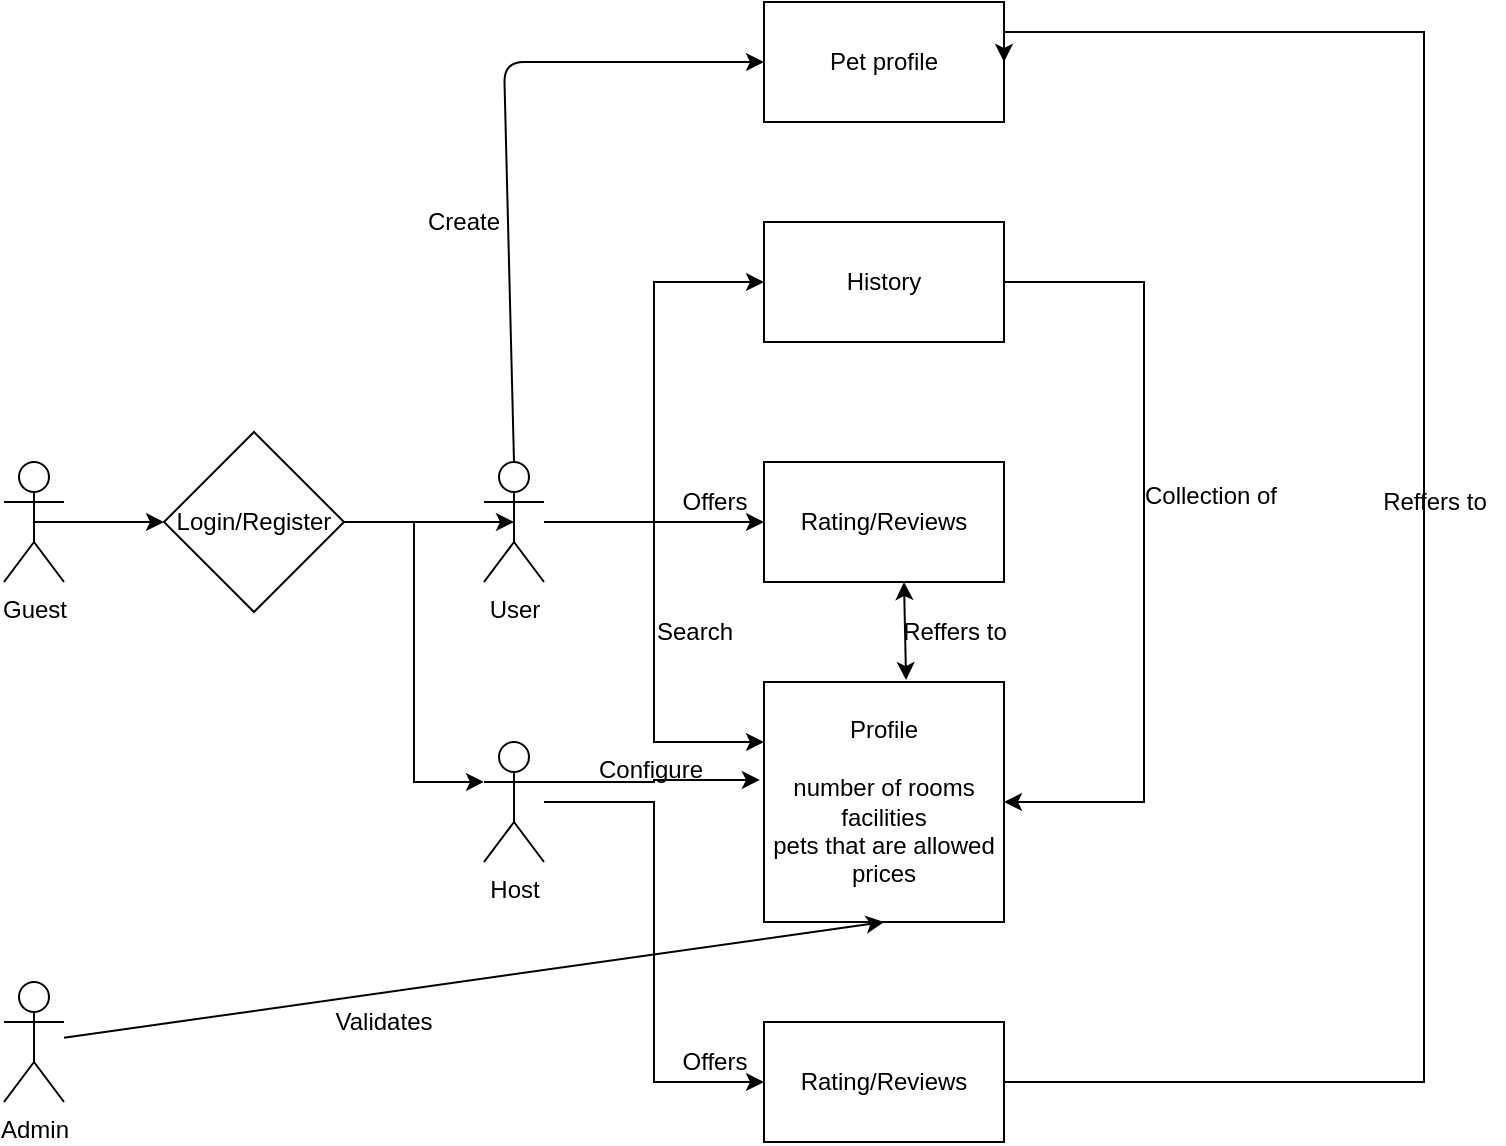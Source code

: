 <mxfile version="13.0.4" type="device"><diagram id="753vH_t1SSuvxBaCeHHf" name="Page-1"><mxGraphModel dx="868" dy="450" grid="1" gridSize="10" guides="1" tooltips="1" connect="1" arrows="1" fold="1" page="1" pageScale="1" pageWidth="850" pageHeight="1100" math="0" shadow="0"><root><mxCell id="0"/><mxCell id="1" parent="0"/><mxCell id="H3CYFeU-KA9DmMUVRd_N-1" value="Admin" style="shape=umlActor;verticalLabelPosition=bottom;labelBackgroundColor=#ffffff;verticalAlign=top;html=1;outlineConnect=0;" vertex="1" parent="1"><mxGeometry x="110" y="670" width="30" height="60" as="geometry"/></mxCell><mxCell id="H3CYFeU-KA9DmMUVRd_N-21" style="edgeStyle=orthogonalEdgeStyle;rounded=0;orthogonalLoop=1;jettySize=auto;html=1;entryX=0;entryY=0.5;entryDx=0;entryDy=0;" edge="1" parent="1" source="H3CYFeU-KA9DmMUVRd_N-2" target="H3CYFeU-KA9DmMUVRd_N-19"><mxGeometry relative="1" as="geometry"/></mxCell><mxCell id="H3CYFeU-KA9DmMUVRd_N-24" style="edgeStyle=orthogonalEdgeStyle;rounded=0;orthogonalLoop=1;jettySize=auto;html=1;entryX=0;entryY=0.25;entryDx=0;entryDy=0;" edge="1" parent="1" source="H3CYFeU-KA9DmMUVRd_N-2" target="H3CYFeU-KA9DmMUVRd_N-16"><mxGeometry relative="1" as="geometry"/></mxCell><mxCell id="H3CYFeU-KA9DmMUVRd_N-27" style="edgeStyle=orthogonalEdgeStyle;rounded=0;orthogonalLoop=1;jettySize=auto;html=1;entryX=0;entryY=0.5;entryDx=0;entryDy=0;" edge="1" parent="1" source="H3CYFeU-KA9DmMUVRd_N-2" target="H3CYFeU-KA9DmMUVRd_N-26"><mxGeometry relative="1" as="geometry"/></mxCell><mxCell id="H3CYFeU-KA9DmMUVRd_N-2" value="User" style="shape=umlActor;verticalLabelPosition=bottom;labelBackgroundColor=#ffffff;verticalAlign=top;html=1;outlineConnect=0;" vertex="1" parent="1"><mxGeometry x="350" y="410" width="30" height="60" as="geometry"/></mxCell><mxCell id="H3CYFeU-KA9DmMUVRd_N-17" style="edgeStyle=orthogonalEdgeStyle;rounded=0;orthogonalLoop=1;jettySize=auto;html=1;exitX=1;exitY=0.333;exitDx=0;exitDy=0;exitPerimeter=0;entryX=-0.017;entryY=0.408;entryDx=0;entryDy=0;entryPerimeter=0;" edge="1" parent="1" source="H3CYFeU-KA9DmMUVRd_N-3" target="H3CYFeU-KA9DmMUVRd_N-16"><mxGeometry relative="1" as="geometry"/></mxCell><mxCell id="H3CYFeU-KA9DmMUVRd_N-34" style="edgeStyle=orthogonalEdgeStyle;rounded=0;orthogonalLoop=1;jettySize=auto;html=1;entryX=0;entryY=0.5;entryDx=0;entryDy=0;" edge="1" parent="1" source="H3CYFeU-KA9DmMUVRd_N-3" target="H3CYFeU-KA9DmMUVRd_N-33"><mxGeometry relative="1" as="geometry"/></mxCell><mxCell id="H3CYFeU-KA9DmMUVRd_N-3" value="Host" style="shape=umlActor;verticalLabelPosition=bottom;labelBackgroundColor=#ffffff;verticalAlign=top;html=1;outlineConnect=0;" vertex="1" parent="1"><mxGeometry x="350" y="550" width="30" height="60" as="geometry"/></mxCell><mxCell id="H3CYFeU-KA9DmMUVRd_N-5" value="Guest" style="shape=umlActor;verticalLabelPosition=bottom;labelBackgroundColor=#ffffff;verticalAlign=top;html=1;outlineConnect=0;" vertex="1" parent="1"><mxGeometry x="110" y="410" width="30" height="60" as="geometry"/></mxCell><mxCell id="H3CYFeU-KA9DmMUVRd_N-14" style="edgeStyle=orthogonalEdgeStyle;rounded=0;orthogonalLoop=1;jettySize=auto;html=1;entryX=0.5;entryY=0.5;entryDx=0;entryDy=0;entryPerimeter=0;" edge="1" parent="1" source="H3CYFeU-KA9DmMUVRd_N-12" target="H3CYFeU-KA9DmMUVRd_N-2"><mxGeometry relative="1" as="geometry"/></mxCell><mxCell id="H3CYFeU-KA9DmMUVRd_N-15" style="edgeStyle=orthogonalEdgeStyle;rounded=0;orthogonalLoop=1;jettySize=auto;html=1;entryX=0;entryY=0.333;entryDx=0;entryDy=0;entryPerimeter=0;" edge="1" parent="1" source="H3CYFeU-KA9DmMUVRd_N-12" target="H3CYFeU-KA9DmMUVRd_N-3"><mxGeometry relative="1" as="geometry"/></mxCell><mxCell id="H3CYFeU-KA9DmMUVRd_N-12" value="Login/Register" style="rhombus;whiteSpace=wrap;html=1;" vertex="1" parent="1"><mxGeometry x="190" y="395" width="90" height="90" as="geometry"/></mxCell><mxCell id="H3CYFeU-KA9DmMUVRd_N-13" value="" style="endArrow=classic;html=1;exitX=0.5;exitY=0.5;exitDx=0;exitDy=0;exitPerimeter=0;" edge="1" parent="1" source="H3CYFeU-KA9DmMUVRd_N-5" target="H3CYFeU-KA9DmMUVRd_N-12"><mxGeometry width="50" height="50" relative="1" as="geometry"><mxPoint x="120" y="450" as="sourcePoint"/><mxPoint x="170" y="400" as="targetPoint"/></mxGeometry></mxCell><mxCell id="H3CYFeU-KA9DmMUVRd_N-16" value="Profile&lt;br&gt;&lt;br&gt;number of rooms&lt;br&gt;facilities&lt;br&gt;pets that are allowed&lt;br&gt;prices" style="rounded=0;whiteSpace=wrap;html=1;" vertex="1" parent="1"><mxGeometry x="490" y="520" width="120" height="120" as="geometry"/></mxCell><mxCell id="H3CYFeU-KA9DmMUVRd_N-18" value="Configure" style="text;html=1;align=center;verticalAlign=middle;resizable=0;points=[];autosize=1;" vertex="1" parent="1"><mxGeometry x="398" y="554" width="70" height="20" as="geometry"/></mxCell><mxCell id="H3CYFeU-KA9DmMUVRd_N-19" value="Rating/Reviews" style="rounded=0;whiteSpace=wrap;html=1;" vertex="1" parent="1"><mxGeometry x="490" y="410" width="120" height="60" as="geometry"/></mxCell><mxCell id="H3CYFeU-KA9DmMUVRd_N-20" value="Offers" style="text;html=1;align=center;verticalAlign=middle;resizable=0;points=[];autosize=1;" vertex="1" parent="1"><mxGeometry x="440" y="420" width="50" height="20" as="geometry"/></mxCell><mxCell id="H3CYFeU-KA9DmMUVRd_N-22" value="" style="endArrow=classic;startArrow=classic;html=1;exitX=0.592;exitY=-0.008;exitDx=0;exitDy=0;exitPerimeter=0;" edge="1" parent="1" source="H3CYFeU-KA9DmMUVRd_N-16"><mxGeometry width="50" height="50" relative="1" as="geometry"><mxPoint x="510" y="520" as="sourcePoint"/><mxPoint x="560" y="470" as="targetPoint"/></mxGeometry></mxCell><mxCell id="H3CYFeU-KA9DmMUVRd_N-23" value="Reffers to" style="text;html=1;align=center;verticalAlign=middle;resizable=0;points=[];autosize=1;" vertex="1" parent="1"><mxGeometry x="550" y="485" width="70" height="20" as="geometry"/></mxCell><mxCell id="H3CYFeU-KA9DmMUVRd_N-25" value="Search" style="text;html=1;align=center;verticalAlign=middle;resizable=0;points=[];autosize=1;" vertex="1" parent="1"><mxGeometry x="430" y="485" width="50" height="20" as="geometry"/></mxCell><mxCell id="H3CYFeU-KA9DmMUVRd_N-28" style="edgeStyle=orthogonalEdgeStyle;rounded=0;orthogonalLoop=1;jettySize=auto;html=1;entryX=1;entryY=0.5;entryDx=0;entryDy=0;" edge="1" parent="1" source="H3CYFeU-KA9DmMUVRd_N-26" target="H3CYFeU-KA9DmMUVRd_N-16"><mxGeometry relative="1" as="geometry"><mxPoint x="720" y="600" as="targetPoint"/><Array as="points"><mxPoint x="680" y="320"/><mxPoint x="680" y="580"/></Array></mxGeometry></mxCell><mxCell id="H3CYFeU-KA9DmMUVRd_N-26" value="History" style="rounded=0;whiteSpace=wrap;html=1;" vertex="1" parent="1"><mxGeometry x="490" y="290" width="120" height="60" as="geometry"/></mxCell><mxCell id="H3CYFeU-KA9DmMUVRd_N-29" value="Collection of" style="text;html=1;align=center;verticalAlign=middle;resizable=0;points=[];autosize=1;" vertex="1" parent="1"><mxGeometry x="673" y="417" width="80" height="20" as="geometry"/></mxCell><mxCell id="H3CYFeU-KA9DmMUVRd_N-30" value="Pet profile" style="rounded=0;whiteSpace=wrap;html=1;" vertex="1" parent="1"><mxGeometry x="490" y="180" width="120" height="60" as="geometry"/></mxCell><mxCell id="H3CYFeU-KA9DmMUVRd_N-31" value="" style="endArrow=classic;html=1;exitX=0.5;exitY=0;exitDx=0;exitDy=0;exitPerimeter=0;entryX=0;entryY=0.5;entryDx=0;entryDy=0;" edge="1" parent="1" source="H3CYFeU-KA9DmMUVRd_N-2" target="H3CYFeU-KA9DmMUVRd_N-30"><mxGeometry width="50" height="50" relative="1" as="geometry"><mxPoint x="400" y="380" as="sourcePoint"/><mxPoint x="365" y="200" as="targetPoint"/><Array as="points"><mxPoint x="360" y="210"/></Array></mxGeometry></mxCell><mxCell id="H3CYFeU-KA9DmMUVRd_N-32" value="Create" style="text;html=1;strokeColor=none;fillColor=none;align=center;verticalAlign=middle;whiteSpace=wrap;rounded=0;" vertex="1" parent="1"><mxGeometry x="320" y="280" width="40" height="20" as="geometry"/></mxCell><mxCell id="H3CYFeU-KA9DmMUVRd_N-38" style="edgeStyle=orthogonalEdgeStyle;rounded=0;orthogonalLoop=1;jettySize=auto;html=1;entryX=1;entryY=0.5;entryDx=0;entryDy=0;" edge="1" parent="1" source="H3CYFeU-KA9DmMUVRd_N-33" target="H3CYFeU-KA9DmMUVRd_N-30"><mxGeometry relative="1" as="geometry"><mxPoint x="770" y="340" as="targetPoint"/><Array as="points"><mxPoint x="820" y="720"/><mxPoint x="820" y="195"/><mxPoint x="610" y="195"/></Array></mxGeometry></mxCell><mxCell id="H3CYFeU-KA9DmMUVRd_N-33" value="&lt;span&gt;Rating/Reviews&lt;/span&gt;" style="rounded=0;whiteSpace=wrap;html=1;" vertex="1" parent="1"><mxGeometry x="490" y="690" width="120" height="60" as="geometry"/></mxCell><mxCell id="H3CYFeU-KA9DmMUVRd_N-37" value="Offers" style="text;html=1;align=center;verticalAlign=middle;resizable=0;points=[];autosize=1;" vertex="1" parent="1"><mxGeometry x="440" y="700" width="50" height="20" as="geometry"/></mxCell><mxCell id="H3CYFeU-KA9DmMUVRd_N-39" value="Reffers to" style="text;html=1;align=center;verticalAlign=middle;resizable=0;points=[];autosize=1;" vertex="1" parent="1"><mxGeometry x="790" y="420" width="70" height="20" as="geometry"/></mxCell><mxCell id="H3CYFeU-KA9DmMUVRd_N-40" value="" style="endArrow=classic;html=1;entryX=0.5;entryY=1;entryDx=0;entryDy=0;" edge="1" parent="1" source="H3CYFeU-KA9DmMUVRd_N-1" target="H3CYFeU-KA9DmMUVRd_N-16"><mxGeometry width="50" height="50" relative="1" as="geometry"><mxPoint x="400" y="630" as="sourcePoint"/><mxPoint x="450" y="580" as="targetPoint"/></mxGeometry></mxCell><mxCell id="H3CYFeU-KA9DmMUVRd_N-41" value="Validates" style="text;html=1;strokeColor=none;fillColor=none;align=center;verticalAlign=middle;whiteSpace=wrap;rounded=0;" vertex="1" parent="1"><mxGeometry x="280" y="680" width="40" height="20" as="geometry"/></mxCell></root></mxGraphModel></diagram></mxfile>